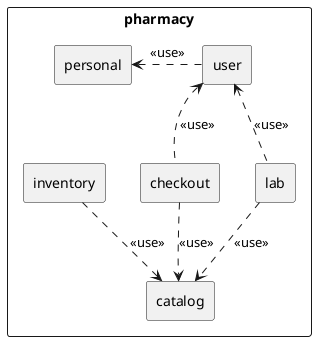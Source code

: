@startuml Package Diagram

package pharmacy <<Rectangle>> {
  package catalog <<Rectangle>> {

  }

  package checkout <<Rectangle>> {

  }

  package lab <<Rectangle>> {

  }

  package checkout <<Rectangle>> {
    
  }

  package inventory <<Rectangle>> {

  }

  package user <<Rectangle>> {
    
  }

  package personal <<Rectangle>> {
    
  }

  personal <. user: <<use>>
  lab ..> catalog: <<use>>
  checkout ..> catalog: <<use>>
  inventory ..> catalog: <<use>>
  user <.. checkout: <<use>>
  user <.. lab: <<use>>
}

@enduml
